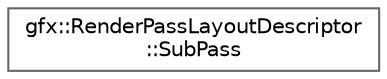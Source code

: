 digraph "Graphical Class Hierarchy"
{
 // LATEX_PDF_SIZE
  bgcolor="transparent";
  edge [fontname=Helvetica,fontsize=10,labelfontname=Helvetica,labelfontsize=10];
  node [fontname=Helvetica,fontsize=10,shape=box,height=0.2,width=0.4];
  rankdir="LR";
  Node0 [id="Node000000",label="gfx::RenderPassLayoutDescriptor\l::SubPass",height=0.2,width=0.4,color="grey40", fillcolor="white", style="filled",URL="$structgfx_1_1_render_pass_layout_descriptor_1_1_sub_pass.html",tooltip="Describes a single subpass in the render pass layout."];
}
